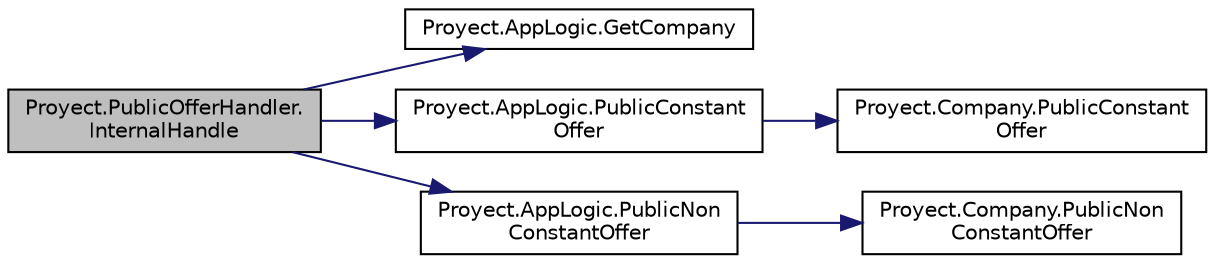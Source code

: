 digraph "Proyect.PublicOfferHandler.InternalHandle"
{
 // INTERACTIVE_SVG=YES
 // LATEX_PDF_SIZE
  edge [fontname="Helvetica",fontsize="10",labelfontname="Helvetica",labelfontsize="10"];
  node [fontname="Helvetica",fontsize="10",shape=record];
  rankdir="LR";
  Node1 [label="Proyect.PublicOfferHandler.\lInternalHandle",height=0.2,width=0.4,color="black", fillcolor="grey75", style="filled", fontcolor="black",tooltip="Procesa el mensaje \"/registrar\" y retorna true; retorna false en caso contrario."];
  Node1 -> Node2 [color="midnightblue",fontsize="10",style="solid",fontname="Helvetica"];
  Node2 [label="Proyect.AppLogic.GetCompany",height=0.2,width=0.4,color="black", fillcolor="white", style="filled",URL="$classProyect_1_1AppLogic.html#a1c920c1201dd6a6882c4c3e0a1286bb9",tooltip="Obtiene la compania mediente el id de usuraui ingreado."];
  Node1 -> Node3 [color="midnightblue",fontsize="10",style="solid",fontname="Helvetica"];
  Node3 [label="Proyect.AppLogic.PublicConstant\lOffer",height=0.2,width=0.4,color="black", fillcolor="white", style="filled",URL="$classProyect_1_1AppLogic.html#a5e7359f51b7b17dbcbcbb463dcd8e545",tooltip="Publica una constante oferta de la compania que se le ingresa. ÑLe delaga la responsabilidad a compan..."];
  Node3 -> Node4 [color="midnightblue",fontsize="10",style="solid",fontname="Helvetica"];
  Node4 [label="Proyect.Company.PublicConstant\lOffer",height=0.2,width=0.4,color="black", fillcolor="white", style="filled",URL="$classProyect_1_1Company.html#a70d2754fa9824a71144f20030f7e7bbd",tooltip="Crea una instancia de una oferta constante y se la agrega a la lisat de ofertas de la compania...."];
  Node1 -> Node5 [color="midnightblue",fontsize="10",style="solid",fontname="Helvetica"];
  Node5 [label="Proyect.AppLogic.PublicNon\lConstantOffer",height=0.2,width=0.4,color="black", fillcolor="white", style="filled",URL="$classProyect_1_1AppLogic.html#aa0a946be1e2072424020d8fa28a17aab",tooltip="Publica una oferta no constnte de la compania que se le ingresa. Le delega la responsabilidad a compa..."];
  Node5 -> Node6 [color="midnightblue",fontsize="10",style="solid",fontname="Helvetica"];
  Node6 [label="Proyect.Company.PublicNon\lConstantOffer",height=0.2,width=0.4,color="black", fillcolor="white", style="filled",URL="$classProyect_1_1Company.html#ae468756cac24ee415516aa159d478c80",tooltip="Crea una instacion de una oferta no constante y se la agrega a la lista de ofertas de la compania...."];
}
